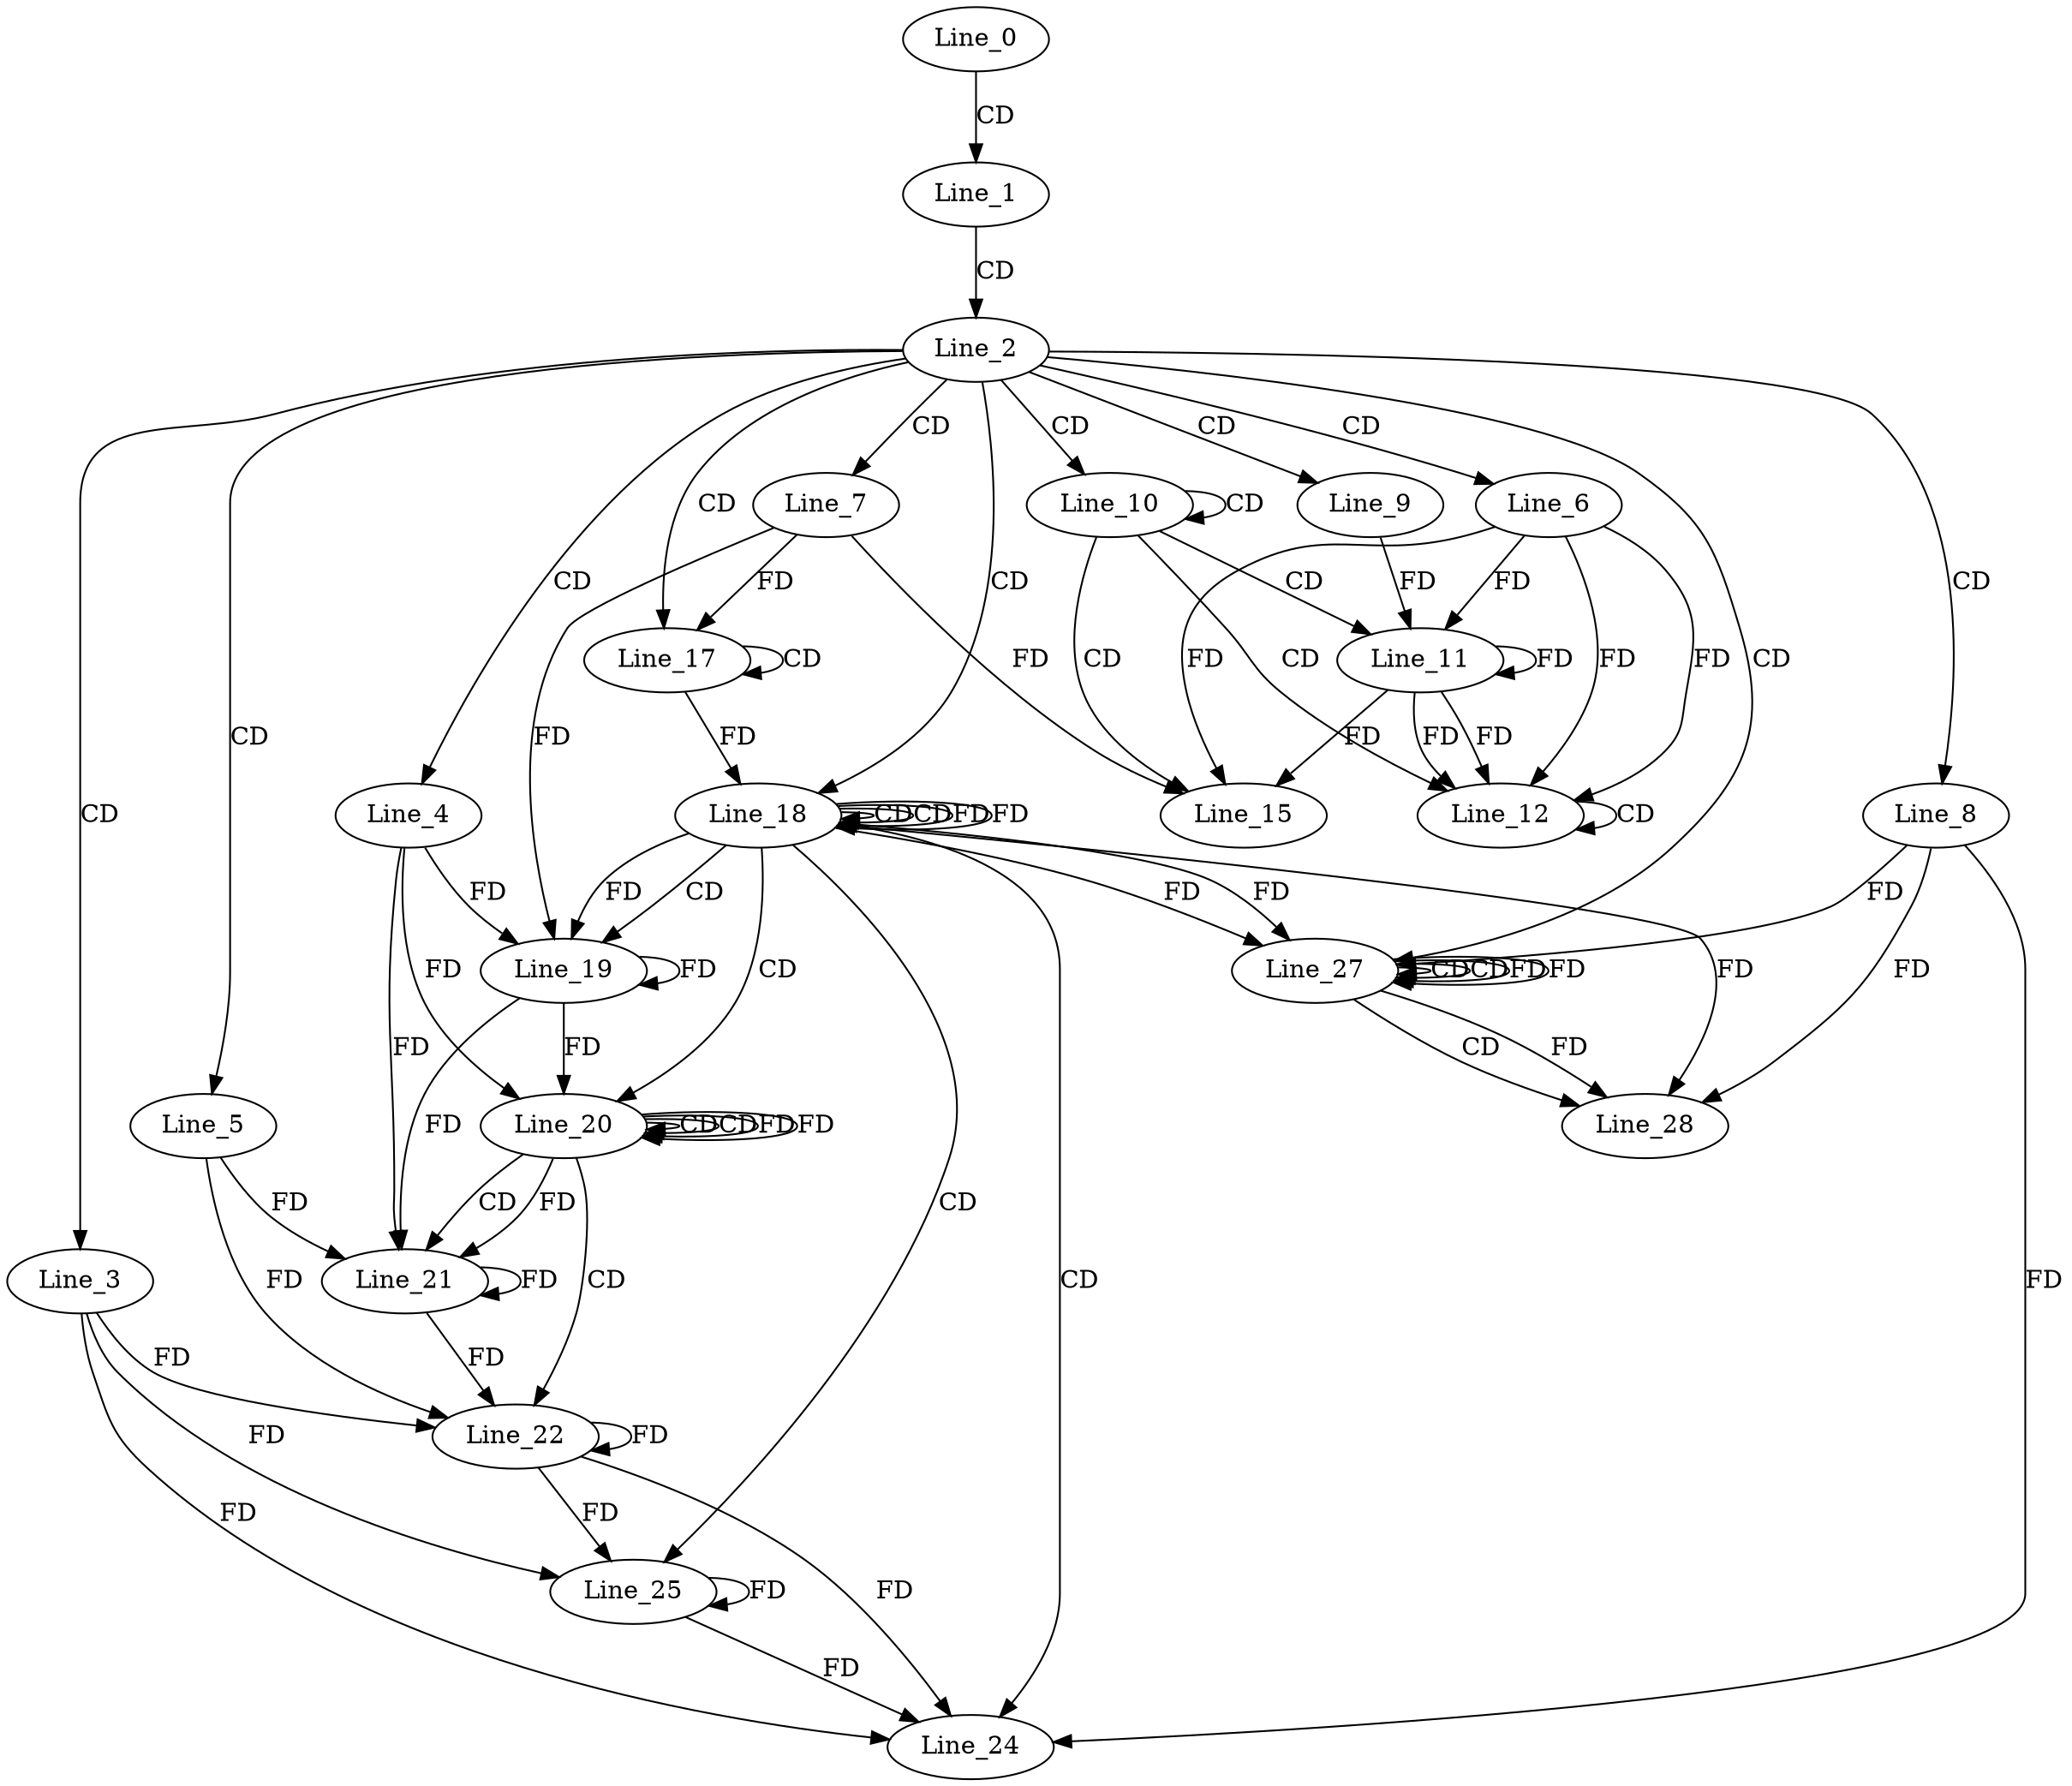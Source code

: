 digraph G {
  Line_0;
  Line_1;
  Line_2;
  Line_3;
  Line_4;
  Line_5;
  Line_6;
  Line_7;
  Line_8;
  Line_9;
  Line_10;
  Line_11;
  Line_11;
  Line_12;
  Line_12;
  Line_15;
  Line_17;
  Line_17;
  Line_18;
  Line_18;
  Line_18;
  Line_19;
  Line_19;
  Line_20;
  Line_20;
  Line_20;
  Line_20;
  Line_21;
  Line_21;
  Line_22;
  Line_24;
  Line_25;
  Line_27;
  Line_27;
  Line_27;
  Line_27;
  Line_28;
  Line_28;
  Line_0 -> Line_1 [ label="CD" ];
  Line_1 -> Line_2 [ label="CD" ];
  Line_2 -> Line_3 [ label="CD" ];
  Line_2 -> Line_4 [ label="CD" ];
  Line_2 -> Line_5 [ label="CD" ];
  Line_2 -> Line_6 [ label="CD" ];
  Line_2 -> Line_7 [ label="CD" ];
  Line_2 -> Line_8 [ label="CD" ];
  Line_2 -> Line_9 [ label="CD" ];
  Line_2 -> Line_10 [ label="CD" ];
  Line_10 -> Line_10 [ label="CD" ];
  Line_10 -> Line_11 [ label="CD" ];
  Line_11 -> Line_11 [ label="FD" ];
  Line_6 -> Line_11 [ label="FD" ];
  Line_9 -> Line_11 [ label="FD" ];
  Line_10 -> Line_12 [ label="CD" ];
  Line_11 -> Line_12 [ label="FD" ];
  Line_6 -> Line_12 [ label="FD" ];
  Line_12 -> Line_12 [ label="CD" ];
  Line_11 -> Line_12 [ label="FD" ];
  Line_6 -> Line_12 [ label="FD" ];
  Line_10 -> Line_15 [ label="CD" ];
  Line_7 -> Line_15 [ label="FD" ];
  Line_11 -> Line_15 [ label="FD" ];
  Line_6 -> Line_15 [ label="FD" ];
  Line_2 -> Line_17 [ label="CD" ];
  Line_17 -> Line_17 [ label="CD" ];
  Line_7 -> Line_17 [ label="FD" ];
  Line_2 -> Line_18 [ label="CD" ];
  Line_18 -> Line_18 [ label="CD" ];
  Line_17 -> Line_18 [ label="FD" ];
  Line_18 -> Line_18 [ label="CD" ];
  Line_18 -> Line_18 [ label="FD" ];
  Line_18 -> Line_19 [ label="CD" ];
  Line_19 -> Line_19 [ label="FD" ];
  Line_4 -> Line_19 [ label="FD" ];
  Line_7 -> Line_19 [ label="FD" ];
  Line_18 -> Line_19 [ label="FD" ];
  Line_18 -> Line_20 [ label="CD" ];
  Line_20 -> Line_20 [ label="CD" ];
  Line_20 -> Line_20 [ label="CD" ];
  Line_19 -> Line_20 [ label="FD" ];
  Line_4 -> Line_20 [ label="FD" ];
  Line_20 -> Line_20 [ label="FD" ];
  Line_20 -> Line_21 [ label="CD" ];
  Line_21 -> Line_21 [ label="FD" ];
  Line_5 -> Line_21 [ label="FD" ];
  Line_19 -> Line_21 [ label="FD" ];
  Line_4 -> Line_21 [ label="FD" ];
  Line_20 -> Line_21 [ label="FD" ];
  Line_20 -> Line_22 [ label="CD" ];
  Line_22 -> Line_22 [ label="FD" ];
  Line_3 -> Line_22 [ label="FD" ];
  Line_21 -> Line_22 [ label="FD" ];
  Line_5 -> Line_22 [ label="FD" ];
  Line_18 -> Line_24 [ label="CD" ];
  Line_8 -> Line_24 [ label="FD" ];
  Line_22 -> Line_24 [ label="FD" ];
  Line_3 -> Line_24 [ label="FD" ];
  Line_18 -> Line_25 [ label="CD" ];
  Line_22 -> Line_25 [ label="FD" ];
  Line_25 -> Line_25 [ label="FD" ];
  Line_3 -> Line_25 [ label="FD" ];
  Line_2 -> Line_27 [ label="CD" ];
  Line_27 -> Line_27 [ label="CD" ];
  Line_18 -> Line_27 [ label="FD" ];
  Line_8 -> Line_27 [ label="FD" ];
  Line_27 -> Line_27 [ label="CD" ];
  Line_27 -> Line_27 [ label="FD" ];
  Line_18 -> Line_27 [ label="FD" ];
  Line_27 -> Line_28 [ label="CD" ];
  Line_8 -> Line_28 [ label="FD" ];
  Line_27 -> Line_28 [ label="FD" ];
  Line_18 -> Line_28 [ label="FD" ];
  Line_18 -> Line_18 [ label="FD" ];
  Line_25 -> Line_24 [ label="FD" ];
  Line_20 -> Line_20 [ label="FD" ];
  Line_27 -> Line_27 [ label="FD" ];
}
